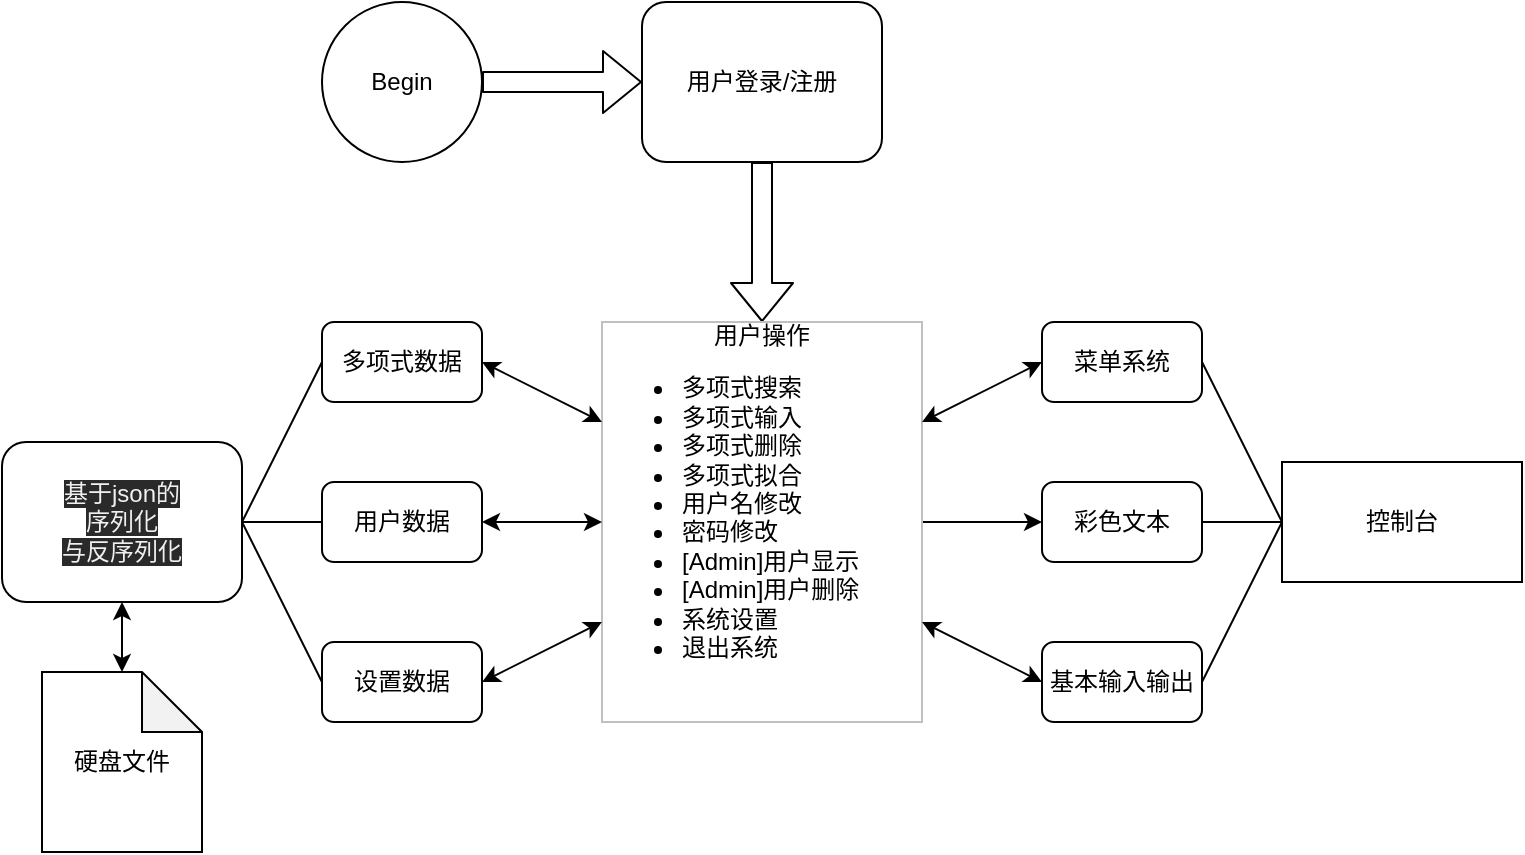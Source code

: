 <mxfile version="13.1.3" pages="5">
    <diagram id="6hGFLwfOUW9BJ-s0fimq" name="Page-1">
        <mxGraphModel dx="776" dy="577" grid="1" gridSize="10" guides="1" tooltips="1" connect="1" arrows="1" fold="1" page="1" pageScale="1" pageWidth="1169" pageHeight="827" math="0" shadow="0">
            <root>
                <mxCell id="0"/>
                <mxCell id="1" parent="0"/>
                <mxCell id="7" value="用户登录/注册" style="rounded=1;whiteSpace=wrap;html=1;" parent="1" vertex="1">
                    <mxGeometry x="520" y="160" width="120" height="80" as="geometry"/>
                </mxCell>
                <mxCell id="10" value="" style="shape=flexArrow;endArrow=classic;html=1;exitX=1;exitY=0.5;exitDx=0;exitDy=0;entryX=0;entryY=0.5;entryDx=0;entryDy=0;" parent="1" source="43" target="7" edge="1">
                    <mxGeometry width="50" height="50" relative="1" as="geometry">
                        <mxPoint x="440" y="200" as="sourcePoint"/>
                        <mxPoint x="510" y="190" as="targetPoint"/>
                    </mxGeometry>
                </mxCell>
                <mxCell id="12" value="" style="shape=flexArrow;endArrow=classic;html=1;exitX=0.5;exitY=1;exitDx=0;exitDy=0;entryX=0.5;entryY=0;entryDx=0;entryDy=0;" parent="1" source="7" target="19" edge="1">
                    <mxGeometry width="50" height="50" relative="1" as="geometry">
                        <mxPoint x="650" y="340" as="sourcePoint"/>
                        <mxPoint x="580" y="320" as="targetPoint"/>
                    </mxGeometry>
                </mxCell>
                <mxCell id="16" value="多项式数据" style="rounded=1;whiteSpace=wrap;html=1;" parent="1" vertex="1">
                    <mxGeometry x="360" y="320" width="80" height="40" as="geometry"/>
                </mxCell>
                <mxCell id="18" value="用户数据" style="rounded=1;whiteSpace=wrap;html=1;" parent="1" vertex="1">
                    <mxGeometry x="360" y="400" width="80" height="40" as="geometry"/>
                </mxCell>
                <mxCell id="50" value="" style="edgeStyle=orthogonalEdgeStyle;rounded=0;orthogonalLoop=1;jettySize=auto;html=1;" parent="1" source="19" target="33" edge="1">
                    <mxGeometry relative="1" as="geometry"/>
                </mxCell>
                <mxCell id="19" value="&lt;div&gt;用户操作&lt;/div&gt;&lt;ul&gt;&lt;li style=&quot;text-align: left&quot;&gt;多项式搜索&lt;/li&gt;&lt;li style=&quot;text-align: left&quot;&gt;多项式输入&lt;/li&gt;&lt;li style=&quot;text-align: left&quot;&gt;多项式删除&lt;/li&gt;&lt;li style=&quot;text-align: left&quot;&gt;多项式拟合&lt;/li&gt;&lt;li style=&quot;text-align: left&quot;&gt;用户名修改&lt;/li&gt;&lt;li style=&quot;text-align: left&quot;&gt;密码修改&lt;/li&gt;&lt;li style=&quot;text-align: left&quot;&gt;[Admin]用户显示&lt;/li&gt;&lt;li style=&quot;text-align: left&quot;&gt;[Admin]用户删除&lt;/li&gt;&lt;li style=&quot;text-align: left&quot;&gt;系统设置&lt;/li&gt;&lt;li style=&quot;text-align: left&quot;&gt;退出系统&lt;/li&gt;&lt;/ul&gt;" style="text;html=1;strokeColor=#c0c0c0;fillColor=none;overflow=fill;align=center;" parent="1" vertex="1">
                    <mxGeometry x="500" y="320" width="160" height="200" as="geometry"/>
                </mxCell>
                <mxCell id="21" value="设置数据" style="rounded=1;whiteSpace=wrap;html=1;" parent="1" vertex="1">
                    <mxGeometry x="360" y="480" width="80" height="40" as="geometry"/>
                </mxCell>
                <mxCell id="25" value="" style="endArrow=none;html=1;exitX=1;exitY=0.5;exitDx=0;exitDy=0;entryX=0;entryY=0.5;entryDx=0;entryDy=0;" parent="1" source="38" target="16" edge="1">
                    <mxGeometry width="50" height="50" relative="1" as="geometry">
                        <mxPoint x="320" y="420" as="sourcePoint"/>
                        <mxPoint x="480" y="380" as="targetPoint"/>
                    </mxGeometry>
                </mxCell>
                <mxCell id="26" value="" style="endArrow=none;html=1;entryX=0;entryY=0.5;entryDx=0;entryDy=0;" parent="1" target="18" edge="1">
                    <mxGeometry width="50" height="50" relative="1" as="geometry">
                        <mxPoint x="270" y="420" as="sourcePoint"/>
                        <mxPoint x="370" y="380" as="targetPoint"/>
                    </mxGeometry>
                </mxCell>
                <mxCell id="27" value="" style="endArrow=none;html=1;exitX=1;exitY=0.5;exitDx=0;exitDy=0;entryX=0;entryY=0.5;entryDx=0;entryDy=0;" parent="1" source="38" target="21" edge="1">
                    <mxGeometry width="50" height="50" relative="1" as="geometry">
                        <mxPoint x="320" y="420" as="sourcePoint"/>
                        <mxPoint x="370" y="430" as="targetPoint"/>
                    </mxGeometry>
                </mxCell>
                <mxCell id="28" value="" style="endArrow=classic;startArrow=classic;html=1;entryX=0;entryY=0.25;entryDx=0;entryDy=0;exitX=1;exitY=0.5;exitDx=0;exitDy=0;" parent="1" source="16" target="19" edge="1">
                    <mxGeometry width="50" height="50" relative="1" as="geometry">
                        <mxPoint x="450" y="400" as="sourcePoint"/>
                        <mxPoint x="500" y="350" as="targetPoint"/>
                    </mxGeometry>
                </mxCell>
                <mxCell id="29" value="" style="endArrow=classic;startArrow=classic;html=1;entryX=0;entryY=0.5;entryDx=0;entryDy=0;exitX=1;exitY=0.5;exitDx=0;exitDy=0;" parent="1" source="18" target="19" edge="1">
                    <mxGeometry width="50" height="50" relative="1" as="geometry">
                        <mxPoint x="450" y="380" as="sourcePoint"/>
                        <mxPoint x="510" y="392.5" as="targetPoint"/>
                    </mxGeometry>
                </mxCell>
                <mxCell id="30" value="" style="endArrow=classic;startArrow=classic;html=1;entryX=0;entryY=0.75;entryDx=0;entryDy=0;exitX=1;exitY=0.5;exitDx=0;exitDy=0;" parent="1" source="21" target="19" edge="1">
                    <mxGeometry width="50" height="50" relative="1" as="geometry">
                        <mxPoint x="450" y="430" as="sourcePoint"/>
                        <mxPoint x="510" y="430" as="targetPoint"/>
                    </mxGeometry>
                </mxCell>
                <mxCell id="32" value="菜单系统" style="rounded=1;whiteSpace=wrap;html=1;" parent="1" vertex="1">
                    <mxGeometry x="720" y="320" width="80" height="40" as="geometry"/>
                </mxCell>
                <mxCell id="33" value="彩色文本" style="rounded=1;whiteSpace=wrap;html=1;" parent="1" vertex="1">
                    <mxGeometry x="720" y="400" width="80" height="40" as="geometry"/>
                </mxCell>
                <mxCell id="34" value="基本输入输出" style="rounded=1;whiteSpace=wrap;html=1;" parent="1" vertex="1">
                    <mxGeometry x="720" y="480" width="80" height="40" as="geometry"/>
                </mxCell>
                <mxCell id="35" value="" style="endArrow=classic;startArrow=classic;html=1;entryX=0;entryY=0.5;entryDx=0;entryDy=0;exitX=1;exitY=0.25;exitDx=0;exitDy=0;" parent="1" source="19" target="32" edge="1">
                    <mxGeometry width="50" height="50" relative="1" as="geometry">
                        <mxPoint x="670" y="400" as="sourcePoint"/>
                        <mxPoint x="720" y="350" as="targetPoint"/>
                    </mxGeometry>
                </mxCell>
                <mxCell id="37" value="" style="endArrow=classic;startArrow=classic;html=1;exitX=0;exitY=0.5;exitDx=0;exitDy=0;entryX=1;entryY=0.75;entryDx=0;entryDy=0;" parent="1" source="34" target="19" edge="1">
                    <mxGeometry width="50" height="50" relative="1" as="geometry">
                        <mxPoint x="730" y="430" as="sourcePoint"/>
                        <mxPoint x="670" y="430" as="targetPoint"/>
                    </mxGeometry>
                </mxCell>
                <mxCell id="38" value="&#10;&#10;&lt;!--StartFragment--&gt;&lt;span style=&quot;color: rgb(240, 240, 240); font-family: Helvetica; font-size: 12px; font-style: normal; font-variant-ligatures: normal; font-variant-caps: normal; font-weight: 400; letter-spacing: normal; orphans: 2; text-align: center; text-indent: 0px; text-transform: none; widows: 2; word-spacing: 0px; -webkit-text-stroke-width: 0px; background-color: rgb(42, 42, 42); text-decoration-style: initial; text-decoration-color: initial; float: none; display: inline !important;&quot;&gt;基于json的&lt;/span&gt;&lt;br style=&quot;color: rgb(240, 240, 240); font-family: Helvetica; font-size: 12px; font-style: normal; font-variant-ligatures: normal; font-variant-caps: normal; font-weight: 400; letter-spacing: normal; orphans: 2; text-align: center; text-indent: 0px; text-transform: none; widows: 2; word-spacing: 0px; -webkit-text-stroke-width: 0px; background-color: rgb(42, 42, 42); text-decoration-style: initial; text-decoration-color: initial;&quot;&gt;&lt;span style=&quot;color: rgb(240, 240, 240); font-family: Helvetica; font-size: 12px; font-style: normal; font-variant-ligatures: normal; font-variant-caps: normal; font-weight: 400; letter-spacing: normal; orphans: 2; text-align: center; text-indent: 0px; text-transform: none; widows: 2; word-spacing: 0px; -webkit-text-stroke-width: 0px; background-color: rgb(42, 42, 42); text-decoration-style: initial; text-decoration-color: initial; float: none; display: inline !important;&quot;&gt;序列化&lt;/span&gt;&lt;br style=&quot;color: rgb(240, 240, 240); font-family: Helvetica; font-size: 12px; font-style: normal; font-variant-ligatures: normal; font-variant-caps: normal; font-weight: 400; letter-spacing: normal; orphans: 2; text-align: center; text-indent: 0px; text-transform: none; widows: 2; word-spacing: 0px; -webkit-text-stroke-width: 0px; background-color: rgb(42, 42, 42); text-decoration-style: initial; text-decoration-color: initial;&quot;&gt;&lt;span style=&quot;color: rgb(240, 240, 240); font-family: Helvetica; font-size: 12px; font-style: normal; font-variant-ligatures: normal; font-variant-caps: normal; font-weight: 400; letter-spacing: normal; orphans: 2; text-align: center; text-indent: 0px; text-transform: none; widows: 2; word-spacing: 0px; -webkit-text-stroke-width: 0px; background-color: rgb(42, 42, 42); text-decoration-style: initial; text-decoration-color: initial; float: none; display: inline !important;&quot;&gt;与反序列化&lt;/span&gt;&lt;!--EndFragment--&gt;&#10;&#10;" style="rounded=1;whiteSpace=wrap;html=1;" parent="1" vertex="1">
                    <mxGeometry x="200" y="380" width="120" height="80" as="geometry"/>
                </mxCell>
                <mxCell id="42" value="硬盘文件" style="shape=note;whiteSpace=wrap;html=1;backgroundOutline=1;darkOpacity=0.05;rounded=0;" parent="1" vertex="1">
                    <mxGeometry x="220" y="495" width="80" height="90" as="geometry"/>
                </mxCell>
                <mxCell id="43" value="Begin" style="ellipse;whiteSpace=wrap;html=1;aspect=fixed;rounded=0;" parent="1" vertex="1">
                    <mxGeometry x="360" y="160" width="80" height="80" as="geometry"/>
                </mxCell>
                <mxCell id="44" value="控制台" style="rounded=0;whiteSpace=wrap;html=1;" parent="1" vertex="1">
                    <mxGeometry x="840" y="390" width="120" height="60" as="geometry"/>
                </mxCell>
                <mxCell id="46" value="" style="endArrow=none;html=1;exitX=1;exitY=0.5;exitDx=0;exitDy=0;entryX=0;entryY=0.5;entryDx=0;entryDy=0;" parent="1" source="32" target="44" edge="1">
                    <mxGeometry width="50" height="50" relative="1" as="geometry">
                        <mxPoint x="330" y="430" as="sourcePoint"/>
                        <mxPoint x="370" y="350" as="targetPoint"/>
                    </mxGeometry>
                </mxCell>
                <mxCell id="47" value="" style="endArrow=none;html=1;exitX=1;exitY=0.5;exitDx=0;exitDy=0;entryX=0;entryY=0.5;entryDx=0;entryDy=0;" parent="1" source="33" target="44" edge="1">
                    <mxGeometry width="50" height="50" relative="1" as="geometry">
                        <mxPoint x="810" y="350" as="sourcePoint"/>
                        <mxPoint x="860" y="430" as="targetPoint"/>
                    </mxGeometry>
                </mxCell>
                <mxCell id="48" value="" style="endArrow=none;html=1;exitX=1;exitY=0.5;exitDx=0;exitDy=0;entryX=0;entryY=0.5;entryDx=0;entryDy=0;" parent="1" source="34" target="44" edge="1">
                    <mxGeometry width="50" height="50" relative="1" as="geometry">
                        <mxPoint x="810" y="430" as="sourcePoint"/>
                        <mxPoint x="860" y="430" as="targetPoint"/>
                    </mxGeometry>
                </mxCell>
                <mxCell id="49" value="" style="endArrow=classic;startArrow=classic;html=1;exitX=0.5;exitY=0;exitDx=0;exitDy=0;exitPerimeter=0;entryX=0.5;entryY=1;entryDx=0;entryDy=0;" parent="1" source="42" target="38" edge="1">
                    <mxGeometry width="50" height="50" relative="1" as="geometry">
                        <mxPoint x="530" y="380" as="sourcePoint"/>
                        <mxPoint x="580" y="330" as="targetPoint"/>
                    </mxGeometry>
                </mxCell>
            </root>
        </mxGraphModel>
    </diagram>
    <diagram id="_RYLhoigLmOmmOnQpkIO" name="PolyFuncData">
        <mxGraphModel dx="913" dy="679" grid="1" gridSize="10" guides="1" tooltips="1" connect="1" arrows="1" fold="1" page="1" pageScale="1" pageWidth="1169" pageHeight="827" math="0" shadow="0">
            <root>
                <mxCell id="Q6xdTAdLHlF9rNOT4slC-0"/>
                <mxCell id="Q6xdTAdLHlF9rNOT4slC-1" parent="Q6xdTAdLHlF9rNOT4slC-0"/>
                <mxCell id="Q6xdTAdLHlF9rNOT4slC-2" value="输入数据" style="rounded=1;whiteSpace=wrap;html=1;" vertex="1" parent="Q6xdTAdLHlF9rNOT4slC-1">
                    <mxGeometry x="160" y="240" width="120" height="40" as="geometry"/>
                </mxCell>
                <mxCell id="Q6xdTAdLHlF9rNOT4slC-17" value="" style="edgeStyle=orthogonalEdgeStyle;rounded=0;orthogonalLoop=1;jettySize=auto;html=1;" edge="1" parent="Q6xdTAdLHlF9rNOT4slC-1" source="Q6xdTAdLHlF9rNOT4slC-3" target="Q6xdTAdLHlF9rNOT4slC-16">
                    <mxGeometry relative="1" as="geometry"/>
                </mxCell>
                <mxCell id="Q6xdTAdLHlF9rNOT4slC-3" value="编辑数据" style="rounded=1;whiteSpace=wrap;html=1;" vertex="1" parent="Q6xdTAdLHlF9rNOT4slC-1">
                    <mxGeometry x="160" y="360" width="120" height="40" as="geometry"/>
                </mxCell>
                <mxCell id="Q6xdTAdLHlF9rNOT4slC-18" value="" style="edgeStyle=orthogonalEdgeStyle;rounded=0;orthogonalLoop=1;jettySize=auto;html=1;" edge="1" parent="Q6xdTAdLHlF9rNOT4slC-1" source="Q6xdTAdLHlF9rNOT4slC-16" target="Q6xdTAdLHlF9rNOT4slC-9">
                    <mxGeometry relative="1" as="geometry"/>
                </mxCell>
                <mxCell id="Q6xdTAdLHlF9rNOT4slC-16" value="打印现有数据" style="rounded=1;whiteSpace=wrap;html=1;" vertex="1" parent="Q6xdTAdLHlF9rNOT4slC-1">
                    <mxGeometry x="320" y="360" width="120" height="40" as="geometry"/>
                </mxCell>
                <mxCell id="Q6xdTAdLHlF9rNOT4slC-22" value="" style="edgeStyle=orthogonalEdgeStyle;rounded=0;orthogonalLoop=1;jettySize=auto;html=1;" edge="1" parent="Q6xdTAdLHlF9rNOT4slC-1" source="Q6xdTAdLHlF9rNOT4slC-9" target="Q6xdTAdLHlF9rNOT4slC-21">
                    <mxGeometry relative="1" as="geometry"/>
                </mxCell>
                <mxCell id="Q6xdTAdLHlF9rNOT4slC-9" value="确定数据编号" style="rounded=1;whiteSpace=wrap;html=1;" vertex="1" parent="Q6xdTAdLHlF9rNOT4slC-1">
                    <mxGeometry x="480" y="360" width="120" height="40" as="geometry"/>
                </mxCell>
                <mxCell id="Q6xdTAdLHlF9rNOT4slC-24" value="" style="edgeStyle=orthogonalEdgeStyle;rounded=0;orthogonalLoop=1;jettySize=auto;html=1;" edge="1" parent="Q6xdTAdLHlF9rNOT4slC-1" source="Q6xdTAdLHlF9rNOT4slC-21" target="Q6xdTAdLHlF9rNOT4slC-23">
                    <mxGeometry relative="1" as="geometry"/>
                </mxCell>
                <mxCell id="Q6xdTAdLHlF9rNOT4slC-21" value="重新输入一条数据" style="rounded=1;whiteSpace=wrap;html=1;" vertex="1" parent="Q6xdTAdLHlF9rNOT4slC-1">
                    <mxGeometry x="640" y="360" width="120" height="40" as="geometry"/>
                </mxCell>
                <mxCell id="Q6xdTAdLHlF9rNOT4slC-23" value="确认是否保存并输出" style="rounded=1;whiteSpace=wrap;html=1;" vertex="1" parent="Q6xdTAdLHlF9rNOT4slC-1">
                    <mxGeometry x="800" y="360" width="120" height="40" as="geometry"/>
                </mxCell>
                <mxCell id="Q6xdTAdLHlF9rNOT4slC-15" value="" style="edgeStyle=orthogonalEdgeStyle;rounded=0;orthogonalLoop=1;jettySize=auto;html=1;" edge="1" parent="Q6xdTAdLHlF9rNOT4slC-1" source="Q6xdTAdLHlF9rNOT4slC-5" target="Q6xdTAdLHlF9rNOT4slC-14">
                    <mxGeometry relative="1" as="geometry"/>
                </mxCell>
                <mxCell id="Q6xdTAdLHlF9rNOT4slC-5" value="生成样本数据" style="rounded=1;whiteSpace=wrap;html=1;" vertex="1" parent="Q6xdTAdLHlF9rNOT4slC-1">
                    <mxGeometry x="160" y="480" width="120" height="40" as="geometry"/>
                </mxCell>
                <mxCell id="Q6xdTAdLHlF9rNOT4slC-20" value="" style="edgeStyle=orthogonalEdgeStyle;rounded=0;orthogonalLoop=1;jettySize=auto;html=1;" edge="1" parent="Q6xdTAdLHlF9rNOT4slC-1" source="Q6xdTAdLHlF9rNOT4slC-14" target="Q6xdTAdLHlF9rNOT4slC-19">
                    <mxGeometry relative="1" as="geometry"/>
                </mxCell>
                <mxCell id="Q6xdTAdLHlF9rNOT4slC-14" value="根据系数获得准确值" style="rounded=1;whiteSpace=wrap;html=1;" vertex="1" parent="Q6xdTAdLHlF9rNOT4slC-1">
                    <mxGeometry x="320" y="480" width="120" height="40" as="geometry"/>
                </mxCell>
                <mxCell id="Q6xdTAdLHlF9rNOT4slC-26" value="" style="edgeStyle=orthogonalEdgeStyle;rounded=0;orthogonalLoop=1;jettySize=auto;html=1;" edge="1" parent="Q6xdTAdLHlF9rNOT4slC-1" source="Q6xdTAdLHlF9rNOT4slC-19" target="Q6xdTAdLHlF9rNOT4slC-25">
                    <mxGeometry relative="1" as="geometry"/>
                </mxCell>
                <mxCell id="Q6xdTAdLHlF9rNOT4slC-19" value="叠加随机值" style="rounded=1;whiteSpace=wrap;html=1;" vertex="1" parent="Q6xdTAdLHlF9rNOT4slC-1">
                    <mxGeometry x="480" y="480" width="120" height="40" as="geometry"/>
                </mxCell>
                <mxCell id="Q6xdTAdLHlF9rNOT4slC-25" value="打印全部样本数据" style="rounded=1;whiteSpace=wrap;html=1;" vertex="1" parent="Q6xdTAdLHlF9rNOT4slC-1">
                    <mxGeometry x="640" y="480" width="120" height="40" as="geometry"/>
                </mxCell>
                <mxCell id="Q6xdTAdLHlF9rNOT4slC-28" value="" style="edgeStyle=orthogonalEdgeStyle;rounded=0;orthogonalLoop=1;jettySize=auto;html=1;" edge="1" parent="Q6xdTAdLHlF9rNOT4slC-1" source="Q6xdTAdLHlF9rNOT4slC-7" target="Q6xdTAdLHlF9rNOT4slC-27">
                    <mxGeometry relative="1" as="geometry"/>
                </mxCell>
                <mxCell id="Q6xdTAdLHlF9rNOT4slC-7" value="拟合多项式参数" style="rounded=1;whiteSpace=wrap;html=1;" vertex="1" parent="Q6xdTAdLHlF9rNOT4slC-1">
                    <mxGeometry x="160" y="600" width="120" height="40" as="geometry"/>
                </mxCell>
                <mxCell id="Q6xdTAdLHlF9rNOT4slC-30" value="" style="edgeStyle=orthogonalEdgeStyle;rounded=0;orthogonalLoop=1;jettySize=auto;html=1;" edge="1" parent="Q6xdTAdLHlF9rNOT4slC-1" source="Q6xdTAdLHlF9rNOT4slC-27" target="Q6xdTAdLHlF9rNOT4slC-29">
                    <mxGeometry relative="1" as="geometry"/>
                </mxCell>
                <mxCell id="Q6xdTAdLHlF9rNOT4slC-27" value="根据样本数据拟合" style="rounded=1;whiteSpace=wrap;html=1;" vertex="1" parent="Q6xdTAdLHlF9rNOT4slC-1">
                    <mxGeometry x="320" y="600" width="120" height="40" as="geometry"/>
                </mxCell>
                <mxCell id="Q6xdTAdLHlF9rNOT4slC-29" value="打印系数与均方差" style="rounded=1;whiteSpace=wrap;html=1;" vertex="1" parent="Q6xdTAdLHlF9rNOT4slC-1">
                    <mxGeometry x="480" y="600" width="120" height="40" as="geometry"/>
                </mxCell>
                <mxCell id="Q6xdTAdLHlF9rNOT4slC-37" value="&lt;b&gt;&lt;font style=&quot;font-size: 22px&quot;&gt;主菜单&lt;/font&gt;&lt;/b&gt;" style="shape=ext;double=1;rounded=0;whiteSpace=wrap;html=1;" vertex="1" parent="Q6xdTAdLHlF9rNOT4slC-1">
                    <mxGeometry x="160" y="120" width="760" height="80" as="geometry"/>
                </mxCell>
                <mxCell id="Q6xdTAdLHlF9rNOT4slC-39" value="" style="edgeStyle=elbowEdgeStyle;elbow=horizontal;endArrow=classic;html=1;exitX=0;exitY=0.5;exitDx=0;exitDy=0;entryX=0;entryY=0.5;entryDx=0;entryDy=0;" edge="1" parent="Q6xdTAdLHlF9rNOT4slC-1" source="Q6xdTAdLHlF9rNOT4slC-37" target="Q6xdTAdLHlF9rNOT4slC-2">
                    <mxGeometry width="50" height="50" relative="1" as="geometry">
                        <mxPoint x="120" y="230" as="sourcePoint"/>
                        <mxPoint x="110" y="260" as="targetPoint"/>
                        <Array as="points">
                            <mxPoint x="120" y="220"/>
                        </Array>
                    </mxGeometry>
                </mxCell>
                <mxCell id="Q6xdTAdLHlF9rNOT4slC-41" value="" style="edgeStyle=elbowEdgeStyle;elbow=horizontal;endArrow=classic;html=1;entryX=0;entryY=0.5;entryDx=0;entryDy=0;" edge="1" parent="Q6xdTAdLHlF9rNOT4slC-1" target="Q6xdTAdLHlF9rNOT4slC-3">
                    <mxGeometry width="50" height="50" relative="1" as="geometry">
                        <mxPoint x="160" y="160" as="sourcePoint"/>
                        <mxPoint x="170" y="270" as="targetPoint"/>
                        <Array as="points">
                            <mxPoint x="120" y="280"/>
                        </Array>
                    </mxGeometry>
                </mxCell>
                <mxCell id="Q6xdTAdLHlF9rNOT4slC-42" value="" style="edgeStyle=elbowEdgeStyle;elbow=horizontal;endArrow=classic;html=1;entryX=0;entryY=0.5;entryDx=0;entryDy=0;" edge="1" parent="Q6xdTAdLHlF9rNOT4slC-1" target="Q6xdTAdLHlF9rNOT4slC-5">
                    <mxGeometry width="50" height="50" relative="1" as="geometry">
                        <mxPoint x="160" y="160" as="sourcePoint"/>
                        <mxPoint x="170" y="390" as="targetPoint"/>
                        <Array as="points">
                            <mxPoint x="120" y="330"/>
                        </Array>
                    </mxGeometry>
                </mxCell>
                <mxCell id="Q6xdTAdLHlF9rNOT4slC-43" value="" style="edgeStyle=elbowEdgeStyle;elbow=horizontal;endArrow=classic;html=1;entryX=0;entryY=0.5;entryDx=0;entryDy=0;" edge="1" parent="Q6xdTAdLHlF9rNOT4slC-1" target="Q6xdTAdLHlF9rNOT4slC-7">
                    <mxGeometry width="50" height="50" relative="1" as="geometry">
                        <mxPoint x="160" y="160" as="sourcePoint"/>
                        <mxPoint x="170" y="510" as="targetPoint"/>
                        <Array as="points">
                            <mxPoint x="120" y="400"/>
                        </Array>
                    </mxGeometry>
                </mxCell>
                <mxCell id="Q6xdTAdLHlF9rNOT4slC-44" value="" style="edgeStyle=elbowEdgeStyle;elbow=horizontal;endArrow=classic;html=1;exitX=1;exitY=0.5;exitDx=0;exitDy=0;entryX=1;entryY=0.5;entryDx=0;entryDy=0;" edge="1" parent="Q6xdTAdLHlF9rNOT4slC-1" source="Q6xdTAdLHlF9rNOT4slC-2" target="Q6xdTAdLHlF9rNOT4slC-37">
                    <mxGeometry width="50" height="50" relative="1" as="geometry">
                        <mxPoint x="170" y="170" as="sourcePoint"/>
                        <mxPoint x="170" y="270" as="targetPoint"/>
                        <Array as="points">
                            <mxPoint x="960" y="210"/>
                            <mxPoint x="540" y="270"/>
                        </Array>
                    </mxGeometry>
                </mxCell>
                <mxCell id="Q6xdTAdLHlF9rNOT4slC-45" value="" style="edgeStyle=elbowEdgeStyle;elbow=horizontal;endArrow=classic;html=1;exitX=1;exitY=0.5;exitDx=0;exitDy=0;entryX=1;entryY=0.5;entryDx=0;entryDy=0;" edge="1" parent="Q6xdTAdLHlF9rNOT4slC-1" source="Q6xdTAdLHlF9rNOT4slC-23" target="Q6xdTAdLHlF9rNOT4slC-37">
                    <mxGeometry width="50" height="50" relative="1" as="geometry">
                        <mxPoint x="290" y="270" as="sourcePoint"/>
                        <mxPoint x="930" y="170" as="targetPoint"/>
                        <Array as="points">
                            <mxPoint x="960" y="270"/>
                            <mxPoint x="550" y="280"/>
                        </Array>
                    </mxGeometry>
                </mxCell>
                <mxCell id="Q6xdTAdLHlF9rNOT4slC-46" value="" style="edgeStyle=elbowEdgeStyle;elbow=horizontal;endArrow=classic;html=1;exitX=1;exitY=0.5;exitDx=0;exitDy=0;entryX=1;entryY=0.5;entryDx=0;entryDy=0;" edge="1" parent="Q6xdTAdLHlF9rNOT4slC-1" source="Q6xdTAdLHlF9rNOT4slC-25" target="Q6xdTAdLHlF9rNOT4slC-37">
                    <mxGeometry width="50" height="50" relative="1" as="geometry">
                        <mxPoint x="930" y="390" as="sourcePoint"/>
                        <mxPoint x="930" y="170" as="targetPoint"/>
                        <Array as="points">
                            <mxPoint x="960" y="280"/>
                            <mxPoint x="560" y="290"/>
                        </Array>
                    </mxGeometry>
                </mxCell>
                <mxCell id="Q6xdTAdLHlF9rNOT4slC-47" value="" style="edgeStyle=elbowEdgeStyle;elbow=horizontal;endArrow=classic;html=1;exitX=1;exitY=0.5;exitDx=0;exitDy=0;" edge="1" parent="Q6xdTAdLHlF9rNOT4slC-1" source="Q6xdTAdLHlF9rNOT4slC-29" target="Q6xdTAdLHlF9rNOT4slC-37">
                    <mxGeometry width="50" height="50" relative="1" as="geometry">
                        <mxPoint x="770" y="510" as="sourcePoint"/>
                        <mxPoint x="920" y="160" as="targetPoint"/>
                        <Array as="points">
                            <mxPoint x="960" y="390"/>
                            <mxPoint x="570" y="300"/>
                        </Array>
                    </mxGeometry>
                </mxCell>
            </root>
        </mxGraphModel>
    </diagram>
    <diagram id="bwgjsJYnkE392nZCco-V" name="User">
        <mxGraphModel dx="1445" dy="679" grid="1" gridSize="10" guides="1" tooltips="1" connect="1" arrows="1" fold="1" page="1" pageScale="1" pageWidth="1169" pageHeight="827" math="0" shadow="0">
            <root>
                <mxCell id="o8g49vsjxRTBUCCkF-On-0"/>
                <mxCell id="o8g49vsjxRTBUCCkF-On-1" parent="o8g49vsjxRTBUCCkF-On-0"/>
                <mxCell id="o8g49vsjxRTBUCCkF-On-15" value="" style="edgeStyle=orthogonalEdgeStyle;rounded=0;orthogonalLoop=1;jettySize=auto;html=1;" edge="1" parent="o8g49vsjxRTBUCCkF-On-1" source="o8g49vsjxRTBUCCkF-On-2" target="o8g49vsjxRTBUCCkF-On-5">
                    <mxGeometry relative="1" as="geometry"/>
                </mxCell>
                <mxCell id="o8g49vsjxRTBUCCkF-On-2" value="启动程序" style="ellipse;whiteSpace=wrap;html=1;" vertex="1" parent="o8g49vsjxRTBUCCkF-On-1">
                    <mxGeometry x="320" y="160" width="120" height="80" as="geometry"/>
                </mxCell>
                <mxCell id="o8g49vsjxRTBUCCkF-On-14" value="" style="edgeStyle=orthogonalEdgeStyle;rounded=0;orthogonalLoop=1;jettySize=auto;html=1;" edge="1" parent="o8g49vsjxRTBUCCkF-On-1" source="o8g49vsjxRTBUCCkF-On-5" target="o8g49vsjxRTBUCCkF-On-8">
                    <mxGeometry relative="1" as="geometry"/>
                </mxCell>
                <mxCell id="o8g49vsjxRTBUCCkF-On-23" value="登录" style="edgeStyle=orthogonalEdgeStyle;rounded=0;orthogonalLoop=1;jettySize=auto;html=1;" edge="1" parent="o8g49vsjxRTBUCCkF-On-1" source="o8g49vsjxRTBUCCkF-On-5" target="o8g49vsjxRTBUCCkF-On-8">
                    <mxGeometry relative="1" as="geometry"/>
                </mxCell>
                <mxCell id="o8g49vsjxRTBUCCkF-On-33" value="注册" style="edgeStyle=orthogonalEdgeStyle;rounded=0;orthogonalLoop=1;jettySize=auto;html=1;" edge="1" parent="o8g49vsjxRTBUCCkF-On-1" source="o8g49vsjxRTBUCCkF-On-5" target="o8g49vsjxRTBUCCkF-On-24">
                    <mxGeometry relative="1" as="geometry"/>
                </mxCell>
                <mxCell id="o8g49vsjxRTBUCCkF-On-5" value="登录/注册?" style="rhombus;whiteSpace=wrap;html=1;" vertex="1" parent="o8g49vsjxRTBUCCkF-On-1">
                    <mxGeometry x="320" y="260" width="120" height="80" as="geometry"/>
                </mxCell>
                <mxCell id="o8g49vsjxRTBUCCkF-On-17" value="" style="edgeStyle=orthogonalEdgeStyle;rounded=0;orthogonalLoop=1;jettySize=auto;html=1;entryX=0.5;entryY=0;entryDx=0;entryDy=0;" edge="1" parent="o8g49vsjxRTBUCCkF-On-1" source="o8g49vsjxRTBUCCkF-On-8" target="o8g49vsjxRTBUCCkF-On-18">
                    <mxGeometry relative="1" as="geometry">
                        <mxPoint x="240" y="400" as="targetPoint"/>
                    </mxGeometry>
                </mxCell>
                <mxCell id="o8g49vsjxRTBUCCkF-On-8" value="输入用户名与密码" style="rounded=0;whiteSpace=wrap;html=1;" vertex="1" parent="o8g49vsjxRTBUCCkF-On-1">
                    <mxGeometry x="200" y="280" width="80" height="40" as="geometry"/>
                </mxCell>
                <mxCell id="o8g49vsjxRTBUCCkF-On-22" value="Yes" style="edgeStyle=orthogonalEdgeStyle;rounded=0;orthogonalLoop=1;jettySize=auto;html=1;" edge="1" parent="o8g49vsjxRTBUCCkF-On-1" source="o8g49vsjxRTBUCCkF-On-18" target="o8g49vsjxRTBUCCkF-On-21">
                    <mxGeometry relative="1" as="geometry"/>
                </mxCell>
                <mxCell id="o8g49vsjxRTBUCCkF-On-34" style="edgeStyle=orthogonalEdgeStyle;rounded=0;orthogonalLoop=1;jettySize=auto;html=1;exitX=0;exitY=0.5;exitDx=0;exitDy=0;entryX=0;entryY=0.5;entryDx=0;entryDy=0;" edge="1" parent="o8g49vsjxRTBUCCkF-On-1" source="o8g49vsjxRTBUCCkF-On-18" target="o8g49vsjxRTBUCCkF-On-8">
                    <mxGeometry relative="1" as="geometry"/>
                </mxCell>
                <mxCell id="o8g49vsjxRTBUCCkF-On-35" value="No" style="edgeLabel;html=1;align=center;verticalAlign=middle;resizable=0;points=[];" vertex="1" connectable="0" parent="o8g49vsjxRTBUCCkF-On-34">
                    <mxGeometry x="-0.067" y="2" relative="1" as="geometry">
                        <mxPoint y="23" as="offset"/>
                    </mxGeometry>
                </mxCell>
                <mxCell id="o8g49vsjxRTBUCCkF-On-18" value="&lt;span&gt;用户存在&lt;br&gt;且密码通过验证&lt;/span&gt;" style="rhombus;whiteSpace=wrap;html=1;" vertex="1" parent="o8g49vsjxRTBUCCkF-On-1">
                    <mxGeometry x="140" y="380" width="120" height="80" as="geometry"/>
                </mxCell>
                <mxCell id="o8g49vsjxRTBUCCkF-On-39" value="进入用户中心" style="edgeStyle=orthogonalEdgeStyle;rounded=0;orthogonalLoop=1;jettySize=auto;html=1;" edge="1" parent="o8g49vsjxRTBUCCkF-On-1" source="o8g49vsjxRTBUCCkF-On-21" target="o8g49vsjxRTBUCCkF-On-38">
                    <mxGeometry relative="1" as="geometry"/>
                </mxCell>
                <mxCell id="o8g49vsjxRTBUCCkF-On-21" value="读取用户数据&lt;br&gt;显示主菜单" style="rounded=0;whiteSpace=wrap;html=1;" vertex="1" parent="o8g49vsjxRTBUCCkF-On-1">
                    <mxGeometry x="320" y="400" width="120" height="40" as="geometry"/>
                </mxCell>
                <mxCell id="o8g49vsjxRTBUCCkF-On-29" value="" style="edgeStyle=orthogonalEdgeStyle;rounded=0;orthogonalLoop=1;jettySize=auto;html=1;" edge="1" parent="o8g49vsjxRTBUCCkF-On-1" source="o8g49vsjxRTBUCCkF-On-24" target="o8g49vsjxRTBUCCkF-On-27">
                    <mxGeometry relative="1" as="geometry"/>
                </mxCell>
                <mxCell id="o8g49vsjxRTBUCCkF-On-24" value="输入用户名与密码" style="rounded=0;whiteSpace=wrap;html=1;" vertex="1" parent="o8g49vsjxRTBUCCkF-On-1">
                    <mxGeometry x="480" y="280" width="80" height="40" as="geometry"/>
                </mxCell>
                <mxCell id="o8g49vsjxRTBUCCkF-On-30" value="Yes" style="edgeStyle=orthogonalEdgeStyle;rounded=0;orthogonalLoop=1;jettySize=auto;html=1;" edge="1" parent="o8g49vsjxRTBUCCkF-On-1" source="o8g49vsjxRTBUCCkF-On-27" target="o8g49vsjxRTBUCCkF-On-21">
                    <mxGeometry relative="1" as="geometry"/>
                </mxCell>
                <mxCell id="o8g49vsjxRTBUCCkF-On-31" style="edgeStyle=orthogonalEdgeStyle;rounded=0;orthogonalLoop=1;jettySize=auto;html=1;exitX=1;exitY=0.5;exitDx=0;exitDy=0;entryX=1;entryY=0.5;entryDx=0;entryDy=0;" edge="1" parent="o8g49vsjxRTBUCCkF-On-1" source="o8g49vsjxRTBUCCkF-On-27" target="o8g49vsjxRTBUCCkF-On-24">
                    <mxGeometry relative="1" as="geometry"/>
                </mxCell>
                <mxCell id="o8g49vsjxRTBUCCkF-On-32" value="No" style="edgeLabel;html=1;align=center;verticalAlign=middle;resizable=0;points=[];rotation=0;" vertex="1" connectable="0" parent="o8g49vsjxRTBUCCkF-On-31">
                    <mxGeometry x="0.349" relative="1" as="geometry">
                        <mxPoint x="8" y="60" as="offset"/>
                    </mxGeometry>
                </mxCell>
                <mxCell id="o8g49vsjxRTBUCCkF-On-27" value="&lt;span&gt;用户名未重复&lt;/span&gt;" style="rhombus;whiteSpace=wrap;html=1;" vertex="1" parent="o8g49vsjxRTBUCCkF-On-1">
                    <mxGeometry x="500" y="380" width="120" height="80" as="geometry"/>
                </mxCell>
                <mxCell id="o8g49vsjxRTBUCCkF-On-44" value="Yes" style="edgeStyle=orthogonalEdgeStyle;rounded=0;orthogonalLoop=1;jettySize=auto;html=1;entryX=0.5;entryY=0;entryDx=0;entryDy=0;" edge="1" parent="o8g49vsjxRTBUCCkF-On-1" source="o8g49vsjxRTBUCCkF-On-38" target="o8g49vsjxRTBUCCkF-On-40">
                    <mxGeometry x="-0.333" relative="1" as="geometry">
                        <mxPoint x="380" y="660" as="targetPoint"/>
                        <mxPoint as="offset"/>
                    </mxGeometry>
                </mxCell>
                <mxCell id="o8g49vsjxRTBUCCkF-On-46" style="edgeStyle=orthogonalEdgeStyle;rounded=0;orthogonalLoop=1;jettySize=auto;html=1;exitX=0;exitY=0.5;exitDx=0;exitDy=0;entryX=0.5;entryY=0;entryDx=0;entryDy=0;" edge="1" parent="o8g49vsjxRTBUCCkF-On-1" source="o8g49vsjxRTBUCCkF-On-38" target="o8g49vsjxRTBUCCkF-On-45">
                    <mxGeometry relative="1" as="geometry"/>
                </mxCell>
                <mxCell id="o8g49vsjxRTBUCCkF-On-47" value="No" style="edgeLabel;html=1;align=center;verticalAlign=middle;resizable=0;points=[];" vertex="1" connectable="0" parent="o8g49vsjxRTBUCCkF-On-46">
                    <mxGeometry x="-0.046" y="37" relative="1" as="geometry">
                        <mxPoint x="-5" y="23" as="offset"/>
                    </mxGeometry>
                </mxCell>
                <mxCell id="o8g49vsjxRTBUCCkF-On-38" value="权限是管理员" style="rhombus;whiteSpace=wrap;html=1;" vertex="1" parent="o8g49vsjxRTBUCCkF-On-1">
                    <mxGeometry x="320" y="500" width="120" height="80" as="geometry"/>
                </mxCell>
                <mxCell id="o8g49vsjxRTBUCCkF-On-50" style="edgeStyle=orthogonalEdgeStyle;rounded=0;orthogonalLoop=1;jettySize=auto;html=1;exitX=0.25;exitY=1;exitDx=0;exitDy=0;entryX=0.75;entryY=0;entryDx=0;entryDy=0;" edge="1" parent="o8g49vsjxRTBUCCkF-On-1" source="o8g49vsjxRTBUCCkF-On-40" target="o8g49vsjxRTBUCCkF-On-48">
                    <mxGeometry relative="1" as="geometry"/>
                </mxCell>
                <mxCell id="o8g49vsjxRTBUCCkF-On-52" value="" style="edgeStyle=orthogonalEdgeStyle;rounded=0;orthogonalLoop=1;jettySize=auto;html=1;" edge="1" parent="o8g49vsjxRTBUCCkF-On-1" source="o8g49vsjxRTBUCCkF-On-40" target="o8g49vsjxRTBUCCkF-On-51">
                    <mxGeometry relative="1" as="geometry"/>
                </mxCell>
                <mxCell id="o8g49vsjxRTBUCCkF-On-40" value="显示完整用户操作" style="rounded=0;whiteSpace=wrap;html=1;" vertex="1" parent="o8g49vsjxRTBUCCkF-On-1">
                    <mxGeometry x="320" y="640" width="120" height="40" as="geometry"/>
                </mxCell>
                <mxCell id="o8g49vsjxRTBUCCkF-On-49" style="edgeStyle=orthogonalEdgeStyle;rounded=0;orthogonalLoop=1;jettySize=auto;html=1;exitX=0.5;exitY=1;exitDx=0;exitDy=0;entryX=0.5;entryY=0;entryDx=0;entryDy=0;" edge="1" parent="o8g49vsjxRTBUCCkF-On-1" source="o8g49vsjxRTBUCCkF-On-45" target="o8g49vsjxRTBUCCkF-On-48">
                    <mxGeometry relative="1" as="geometry"/>
                </mxCell>
                <mxCell id="o8g49vsjxRTBUCCkF-On-45" value="显示普通用户操作" style="rounded=0;whiteSpace=wrap;html=1;" vertex="1" parent="o8g49vsjxRTBUCCkF-On-1">
                    <mxGeometry x="160" y="640" width="120" height="40" as="geometry"/>
                </mxCell>
                <mxCell id="o8g49vsjxRTBUCCkF-On-59" style="edgeStyle=orthogonalEdgeStyle;rounded=0;orthogonalLoop=1;jettySize=auto;html=1;exitX=0.5;exitY=1;exitDx=0;exitDy=0;entryX=0;entryY=1;entryDx=0;entryDy=0;" edge="1" parent="o8g49vsjxRTBUCCkF-On-1" source="o8g49vsjxRTBUCCkF-On-48" target="o8g49vsjxRTBUCCkF-On-55">
                    <mxGeometry relative="1" as="geometry"/>
                </mxCell>
                <mxCell id="o8g49vsjxRTBUCCkF-On-48" value="修改用户名&lt;br&gt;修改密码&lt;br&gt;登出" style="rounded=0;whiteSpace=wrap;html=1;" vertex="1" parent="o8g49vsjxRTBUCCkF-On-1">
                    <mxGeometry x="180" y="720" width="80" height="40" as="geometry"/>
                </mxCell>
                <mxCell id="o8g49vsjxRTBUCCkF-On-58" style="edgeStyle=orthogonalEdgeStyle;rounded=0;orthogonalLoop=1;jettySize=auto;html=1;exitX=1;exitY=0.5;exitDx=0;exitDy=0;entryX=0;entryY=0;entryDx=0;entryDy=0;" edge="1" parent="o8g49vsjxRTBUCCkF-On-1" source="o8g49vsjxRTBUCCkF-On-51" target="o8g49vsjxRTBUCCkF-On-55">
                    <mxGeometry relative="1" as="geometry"/>
                </mxCell>
                <mxCell id="o8g49vsjxRTBUCCkF-On-51" value="查看用户基本信息&lt;br&gt;删除指定用户" style="rounded=0;whiteSpace=wrap;html=1;" vertex="1" parent="o8g49vsjxRTBUCCkF-On-1">
                    <mxGeometry x="320" y="720" width="120" height="40" as="geometry"/>
                </mxCell>
                <mxCell id="o8g49vsjxRTBUCCkF-On-60" value="No" style="edgeStyle=orthogonalEdgeStyle;rounded=0;orthogonalLoop=1;jettySize=auto;html=1;exitX=0.5;exitY=0;exitDx=0;exitDy=0;entryX=0.75;entryY=1;entryDx=0;entryDy=0;" edge="1" parent="o8g49vsjxRTBUCCkF-On-1" source="o8g49vsjxRTBUCCkF-On-55" target="o8g49vsjxRTBUCCkF-On-21">
                    <mxGeometry x="-0.83" relative="1" as="geometry">
                        <Array as="points">
                            <mxPoint x="600" y="480"/>
                            <mxPoint x="410" y="480"/>
                        </Array>
                        <mxPoint as="offset"/>
                    </mxGeometry>
                </mxCell>
                <mxCell id="o8g49vsjxRTBUCCkF-On-61" style="edgeStyle=orthogonalEdgeStyle;rounded=0;orthogonalLoop=1;jettySize=auto;html=1;exitX=1;exitY=0.5;exitDx=0;exitDy=0;entryX=1;entryY=0;entryDx=0;entryDy=0;" edge="1" parent="o8g49vsjxRTBUCCkF-On-1" source="o8g49vsjxRTBUCCkF-On-55" target="o8g49vsjxRTBUCCkF-On-5">
                    <mxGeometry relative="1" as="geometry">
                        <Array as="points">
                            <mxPoint x="720" y="760"/>
                            <mxPoint x="720" y="280"/>
                        </Array>
                    </mxGeometry>
                </mxCell>
                <mxCell id="o8g49vsjxRTBUCCkF-On-62" value="Yes" style="edgeLabel;html=1;align=center;verticalAlign=middle;resizable=0;points=[];" vertex="1" connectable="0" parent="o8g49vsjxRTBUCCkF-On-61">
                    <mxGeometry x="-0.628" y="1" relative="1" as="geometry">
                        <mxPoint as="offset"/>
                    </mxGeometry>
                </mxCell>
                <mxCell id="o8g49vsjxRTBUCCkF-On-55" value="登出?" style="rhombus;whiteSpace=wrap;html=1;" vertex="1" parent="o8g49vsjxRTBUCCkF-On-1">
                    <mxGeometry x="560" y="720" width="80" height="80" as="geometry"/>
                </mxCell>
            </root>
        </mxGraphModel>
    </diagram>
    <diagram id="lumr40xSF-GiCq8namF-" name="CES">
        <mxGraphModel dx="826" dy="577" grid="1" gridSize="10" guides="1" tooltips="1" connect="1" arrows="1" fold="1" page="1" pageScale="1" pageWidth="1169" pageHeight="827" math="0" shadow="0">
            <root>
                <mxCell id="xquub-_1sgEgu7TCws5D-0"/>
                <mxCell id="xquub-_1sgEgu7TCws5D-1" parent="xquub-_1sgEgu7TCws5D-0"/>
                <mxCell id="xquub-_1sgEgu7TCws5D-5" value="" style="edgeStyle=orthogonalEdgeStyle;rounded=0;orthogonalLoop=1;jettySize=auto;html=1;" edge="1" parent="xquub-_1sgEgu7TCws5D-1" source="xquub-_1sgEgu7TCws5D-2" target="xquub-_1sgEgu7TCws5D-4">
                    <mxGeometry relative="1" as="geometry"/>
                </mxCell>
                <mxCell id="xquub-_1sgEgu7TCws5D-2" value="函数入口" style="ellipse;whiteSpace=wrap;html=1;" vertex="1" parent="xquub-_1sgEgu7TCws5D-1">
                    <mxGeometry x="280" y="120" width="120" height="80" as="geometry"/>
                </mxCell>
                <mxCell id="xquub-_1sgEgu7TCws5D-8" value="非零" style="edgeStyle=orthogonalEdgeStyle;rounded=0;orthogonalLoop=1;jettySize=auto;html=1;entryX=0.5;entryY=0;entryDx=0;entryDy=0;" edge="1" parent="xquub-_1sgEgu7TCws5D-1" source="xquub-_1sgEgu7TCws5D-3" target="xquub-_1sgEgu7TCws5D-7">
                    <mxGeometry x="0.2" y="-10" relative="1" as="geometry">
                        <mxPoint x="340" y="420" as="targetPoint"/>
                        <Array as="points">
                            <mxPoint x="340" y="430"/>
                            <mxPoint x="340" y="430"/>
                        </Array>
                        <mxPoint x="10" y="-10" as="offset"/>
                    </mxGeometry>
                </mxCell>
                <mxCell id="xquub-_1sgEgu7TCws5D-26" style="edgeStyle=orthogonalEdgeStyle;rounded=0;orthogonalLoop=1;jettySize=auto;html=1;exitX=0;exitY=0.5;exitDx=0;exitDy=0;entryX=0;entryY=0.5;entryDx=0;entryDy=0;" edge="1" parent="xquub-_1sgEgu7TCws5D-1" source="xquub-_1sgEgu7TCws5D-3" target="xquub-_1sgEgu7TCws5D-24">
                    <mxGeometry relative="1" as="geometry">
                        <Array as="points">
                            <mxPoint x="240" y="360"/>
                            <mxPoint x="240" y="660"/>
                        </Array>
                    </mxGeometry>
                </mxCell>
                <mxCell id="xquub-_1sgEgu7TCws5D-27" value="零" style="edgeLabel;html=1;align=center;verticalAlign=middle;resizable=0;points=[];" vertex="1" connectable="0" parent="xquub-_1sgEgu7TCws5D-26">
                    <mxGeometry x="-0.45" y="-1" relative="1" as="geometry">
                        <mxPoint y="3" as="offset"/>
                    </mxGeometry>
                </mxCell>
                <mxCell id="xquub-_1sgEgu7TCws5D-3" value="c_str[i]" style="rhombus;whiteSpace=wrap;html=1;" vertex="1" parent="xquub-_1sgEgu7TCws5D-1">
                    <mxGeometry x="290" y="320" width="100" height="80" as="geometry"/>
                </mxCell>
                <mxCell id="xquub-_1sgEgu7TCws5D-6" value="" style="edgeStyle=orthogonalEdgeStyle;rounded=0;orthogonalLoop=1;jettySize=auto;html=1;" edge="1" parent="xquub-_1sgEgu7TCws5D-1" source="xquub-_1sgEgu7TCws5D-4" target="xquub-_1sgEgu7TCws5D-3">
                    <mxGeometry relative="1" as="geometry"/>
                </mxCell>
                <mxCell id="xquub-_1sgEgu7TCws5D-4" value="获取字符数组c_str&lt;br&gt;将遍历变量i置零" style="rounded=0;whiteSpace=wrap;html=1;" vertex="1" parent="xquub-_1sgEgu7TCws5D-1">
                    <mxGeometry x="280" y="240" width="120" height="40" as="geometry"/>
                </mxCell>
                <mxCell id="xquub-_1sgEgu7TCws5D-18" value="Yes" style="edgeStyle=orthogonalEdgeStyle;rounded=0;orthogonalLoop=1;jettySize=auto;html=1;" edge="1" parent="xquub-_1sgEgu7TCws5D-1" source="xquub-_1sgEgu7TCws5D-7" target="xquub-_1sgEgu7TCws5D-9">
                    <mxGeometry relative="1" as="geometry"/>
                </mxCell>
                <mxCell id="xquub-_1sgEgu7TCws5D-38" style="edgeStyle=orthogonalEdgeStyle;rounded=0;orthogonalLoop=1;jettySize=auto;html=1;exitX=1;exitY=0.5;exitDx=0;exitDy=0;entryX=0.5;entryY=1;entryDx=0;entryDy=0;" edge="1" parent="xquub-_1sgEgu7TCws5D-1" source="xquub-_1sgEgu7TCws5D-7" target="xquub-_1sgEgu7TCws5D-37">
                    <mxGeometry relative="1" as="geometry"/>
                </mxCell>
                <mxCell id="xquub-_1sgEgu7TCws5D-7" value="c_str[i] == '&amp;amp;'" style="rhombus;whiteSpace=wrap;html=1;" vertex="1" parent="xquub-_1sgEgu7TCws5D-1">
                    <mxGeometry x="300" y="450" width="80" height="60" as="geometry"/>
                </mxCell>
                <mxCell id="xquub-_1sgEgu7TCws5D-17" style="edgeStyle=orthogonalEdgeStyle;rounded=0;orthogonalLoop=1;jettySize=auto;html=1;exitX=1;exitY=0.5;exitDx=0;exitDy=0;entryX=0;entryY=0.5;entryDx=0;entryDy=0;" edge="1" parent="xquub-_1sgEgu7TCws5D-1" source="xquub-_1sgEgu7TCws5D-9" target="xquub-_1sgEgu7TCws5D-10">
                    <mxGeometry relative="1" as="geometry"/>
                </mxCell>
                <mxCell id="xquub-_1sgEgu7TCws5D-9" value="i++;&lt;br&gt;将c_str[i]&lt;br&gt;的大写存入temp" style="rounded=0;whiteSpace=wrap;html=1;" vertex="1" parent="xquub-_1sgEgu7TCws5D-1">
                    <mxGeometry x="280" y="560" width="120" height="40" as="geometry"/>
                </mxCell>
                <mxCell id="xquub-_1sgEgu7TCws5D-14" value="Yes" style="edgeStyle=orthogonalEdgeStyle;rounded=0;orthogonalLoop=1;jettySize=auto;html=1;" edge="1" parent="xquub-_1sgEgu7TCws5D-1" source="xquub-_1sgEgu7TCws5D-10" target="xquub-_1sgEgu7TCws5D-13">
                    <mxGeometry relative="1" as="geometry"/>
                </mxCell>
                <mxCell id="xquub-_1sgEgu7TCws5D-16" value="No" style="edgeStyle=orthogonalEdgeStyle;rounded=0;orthogonalLoop=1;jettySize=auto;html=1;" edge="1" parent="xquub-_1sgEgu7TCws5D-1" source="xquub-_1sgEgu7TCws5D-10" target="xquub-_1sgEgu7TCws5D-15">
                    <mxGeometry relative="1" as="geometry"/>
                </mxCell>
                <mxCell id="xquub-_1sgEgu7TCws5D-10" value="temp为十六&lt;br&gt;进制数对应字符" style="rhombus;whiteSpace=wrap;html=1;" vertex="1" parent="xquub-_1sgEgu7TCws5D-1">
                    <mxGeometry x="520" y="540" width="120" height="80" as="geometry"/>
                </mxCell>
                <mxCell id="xquub-_1sgEgu7TCws5D-20" value="Yes" style="edgeStyle=orthogonalEdgeStyle;rounded=0;orthogonalLoop=1;jettySize=auto;html=1;" edge="1" parent="xquub-_1sgEgu7TCws5D-1" source="xquub-_1sgEgu7TCws5D-15" target="xquub-_1sgEgu7TCws5D-19">
                    <mxGeometry relative="1" as="geometry"/>
                </mxCell>
                <mxCell id="xquub-_1sgEgu7TCws5D-22" value="No" style="edgeStyle=orthogonalEdgeStyle;rounded=0;orthogonalLoop=1;jettySize=auto;html=1;" edge="1" parent="xquub-_1sgEgu7TCws5D-1" source="xquub-_1sgEgu7TCws5D-15" target="xquub-_1sgEgu7TCws5D-21">
                    <mxGeometry relative="1" as="geometry"/>
                </mxCell>
                <mxCell id="xquub-_1sgEgu7TCws5D-15" value="temp == '&amp;amp;'" style="rhombus;whiteSpace=wrap;html=1;" vertex="1" parent="xquub-_1sgEgu7TCws5D-1">
                    <mxGeometry x="680" y="540" width="120" height="80" as="geometry"/>
                </mxCell>
                <mxCell id="xquub-_1sgEgu7TCws5D-28" style="edgeStyle=orthogonalEdgeStyle;rounded=0;orthogonalLoop=1;jettySize=auto;html=1;exitX=0.5;exitY=1;exitDx=0;exitDy=0;entryX=1;entryY=0.5;entryDx=0;entryDy=0;" edge="1" parent="xquub-_1sgEgu7TCws5D-1" source="xquub-_1sgEgu7TCws5D-21" target="xquub-_1sgEgu7TCws5D-24">
                    <mxGeometry relative="1" as="geometry"/>
                </mxCell>
                <mxCell id="xquub-_1sgEgu7TCws5D-29" value="Yes" style="edgeLabel;html=1;align=center;verticalAlign=middle;resizable=0;points=[];" vertex="1" connectable="0" parent="xquub-_1sgEgu7TCws5D-28">
                    <mxGeometry x="-0.873" relative="1" as="geometry">
                        <mxPoint y="-14" as="offset"/>
                    </mxGeometry>
                </mxCell>
                <mxCell id="xquub-_1sgEgu7TCws5D-30" style="edgeStyle=orthogonalEdgeStyle;rounded=0;orthogonalLoop=1;jettySize=auto;html=1;exitX=0.5;exitY=0;exitDx=0;exitDy=0;entryX=1;entryY=0.5;entryDx=0;entryDy=0;" edge="1" parent="xquub-_1sgEgu7TCws5D-1" source="xquub-_1sgEgu7TCws5D-21" target="xquub-_1sgEgu7TCws5D-19">
                    <mxGeometry relative="1" as="geometry"/>
                </mxCell>
                <mxCell id="xquub-_1sgEgu7TCws5D-32" value="No" style="edgeLabel;html=1;align=center;verticalAlign=middle;resizable=0;points=[];" vertex="1" connectable="0" parent="xquub-_1sgEgu7TCws5D-30">
                    <mxGeometry x="-0.789" y="1" relative="1" as="geometry">
                        <mxPoint as="offset"/>
                    </mxGeometry>
                </mxCell>
                <mxCell id="xquub-_1sgEgu7TCws5D-21" value="temp == 0" style="rhombus;whiteSpace=wrap;html=1;" vertex="1" parent="xquub-_1sgEgu7TCws5D-1">
                    <mxGeometry x="840" y="540" width="120" height="80" as="geometry"/>
                </mxCell>
                <mxCell id="xquub-_1sgEgu7TCws5D-34" style="edgeStyle=orthogonalEdgeStyle;rounded=0;orthogonalLoop=1;jettySize=auto;html=1;exitX=0.5;exitY=0;exitDx=0;exitDy=0;entryX=1;entryY=0.5;entryDx=0;entryDy=0;" edge="1" parent="xquub-_1sgEgu7TCws5D-1" source="xquub-_1sgEgu7TCws5D-13" target="xquub-_1sgEgu7TCws5D-33">
                    <mxGeometry relative="1" as="geometry"/>
                </mxCell>
                <mxCell id="xquub-_1sgEgu7TCws5D-13" value="构造ForeColorProxy并输出" style="rounded=0;whiteSpace=wrap;html=1;" vertex="1" parent="xquub-_1sgEgu7TCws5D-1">
                    <mxGeometry x="520" y="460" width="120" height="40" as="geometry"/>
                </mxCell>
                <mxCell id="xquub-_1sgEgu7TCws5D-35" style="edgeStyle=orthogonalEdgeStyle;rounded=0;orthogonalLoop=1;jettySize=auto;html=1;exitX=0.5;exitY=0;exitDx=0;exitDy=0;entryX=1;entryY=0.5;entryDx=0;entryDy=0;" edge="1" parent="xquub-_1sgEgu7TCws5D-1" source="xquub-_1sgEgu7TCws5D-19" target="xquub-_1sgEgu7TCws5D-33">
                    <mxGeometry relative="1" as="geometry"/>
                </mxCell>
                <mxCell id="xquub-_1sgEgu7TCws5D-19" value="输出一个'&amp;amp;'" style="rounded=0;whiteSpace=wrap;html=1;" vertex="1" parent="xquub-_1sgEgu7TCws5D-1">
                    <mxGeometry x="700" y="460" width="80" height="40" as="geometry"/>
                </mxCell>
                <mxCell id="xquub-_1sgEgu7TCws5D-24" value="函数执行完毕" style="rounded=1;whiteSpace=wrap;html=1;" vertex="1" parent="xquub-_1sgEgu7TCws5D-1">
                    <mxGeometry x="280" y="640" width="120" height="40" as="geometry"/>
                </mxCell>
                <mxCell id="xquub-_1sgEgu7TCws5D-36" style="edgeStyle=orthogonalEdgeStyle;rounded=0;orthogonalLoop=1;jettySize=auto;html=1;exitX=0;exitY=0.5;exitDx=0;exitDy=0;entryX=1;entryY=0.5;entryDx=0;entryDy=0;" edge="1" parent="xquub-_1sgEgu7TCws5D-1" source="xquub-_1sgEgu7TCws5D-33" target="xquub-_1sgEgu7TCws5D-3">
                    <mxGeometry relative="1" as="geometry">
                        <Array as="points">
                            <mxPoint x="440" y="340"/>
                            <mxPoint x="440" y="360"/>
                        </Array>
                    </mxGeometry>
                </mxCell>
                <mxCell id="xquub-_1sgEgu7TCws5D-33" value="i++" style="rounded=0;whiteSpace=wrap;html=1;" vertex="1" parent="xquub-_1sgEgu7TCws5D-1">
                    <mxGeometry x="460" y="320" width="40" height="40" as="geometry"/>
                </mxCell>
                <mxCell id="xquub-_1sgEgu7TCws5D-39" style="edgeStyle=orthogonalEdgeStyle;rounded=0;orthogonalLoop=1;jettySize=auto;html=1;exitX=0.5;exitY=0;exitDx=0;exitDy=0;entryX=0.5;entryY=1;entryDx=0;entryDy=0;" edge="1" parent="xquub-_1sgEgu7TCws5D-1" source="xquub-_1sgEgu7TCws5D-37" target="xquub-_1sgEgu7TCws5D-33">
                    <mxGeometry relative="1" as="geometry"/>
                </mxCell>
                <mxCell id="xquub-_1sgEgu7TCws5D-37" value="输出c_str[i]" style="rounded=0;whiteSpace=wrap;html=1;" vertex="1" parent="xquub-_1sgEgu7TCws5D-1">
                    <mxGeometry x="440" y="400" width="80" height="40" as="geometry"/>
                </mxCell>
            </root>
        </mxGraphModel>
    </diagram>
    <diagram id="0BoKyf3Y9P0fbwsaG7BH" name="ShowMenu">
        <mxGraphModel dx="826" dy="577" grid="1" gridSize="10" guides="1" tooltips="1" connect="1" arrows="1" fold="1" page="1" pageScale="1" pageWidth="1169" pageHeight="827" math="0" shadow="0">
            <root>
                <mxCell id="Atu7Fy1Sb1hjvLpjzgNb-0"/>
                <mxCell id="Atu7Fy1Sb1hjvLpjzgNb-1" parent="Atu7Fy1Sb1hjvLpjzgNb-0"/>
                <mxCell id="Atu7Fy1Sb1hjvLpjzgNb-30" value="" style="edgeStyle=orthogonalEdgeStyle;rounded=0;orthogonalLoop=1;jettySize=auto;html=1;" edge="1" parent="Atu7Fy1Sb1hjvLpjzgNb-1" source="Atu7Fy1Sb1hjvLpjzgNb-2" target="Atu7Fy1Sb1hjvLpjzgNb-8">
                    <mxGeometry relative="1" as="geometry"/>
                </mxCell>
                <mxCell id="Atu7Fy1Sb1hjvLpjzgNb-2" value="遍历菜单项输出&lt;br&gt;若为选中项则高亮" style="rounded=0;whiteSpace=wrap;html=1;" vertex="1" parent="Atu7Fy1Sb1hjvLpjzgNb-1">
                    <mxGeometry x="240" y="280" width="120" height="40" as="geometry"/>
                </mxCell>
                <mxCell id="Atu7Fy1Sb1hjvLpjzgNb-6" value="" style="edgeStyle=orthogonalEdgeStyle;rounded=0;orthogonalLoop=1;jettySize=auto;html=1;" edge="1" parent="Atu7Fy1Sb1hjvLpjzgNb-1" source="Atu7Fy1Sb1hjvLpjzgNb-4" target="Atu7Fy1Sb1hjvLpjzgNb-5">
                    <mxGeometry relative="1" as="geometry"/>
                </mxCell>
                <mxCell id="Atu7Fy1Sb1hjvLpjzgNb-4" value="函数入口" style="rounded=1;whiteSpace=wrap;html=1;" vertex="1" parent="Atu7Fy1Sb1hjvLpjzgNb-1">
                    <mxGeometry x="240" y="120" width="120" height="40" as="geometry"/>
                </mxCell>
                <mxCell id="Atu7Fy1Sb1hjvLpjzgNb-7" style="edgeStyle=orthogonalEdgeStyle;rounded=0;orthogonalLoop=1;jettySize=auto;html=1;entryX=0.5;entryY=0;entryDx=0;entryDy=0;" edge="1" parent="Atu7Fy1Sb1hjvLpjzgNb-1" source="Atu7Fy1Sb1hjvLpjzgNb-5" target="Atu7Fy1Sb1hjvLpjzgNb-2">
                    <mxGeometry relative="1" as="geometry">
                        <mxPoint x="300" y="260" as="targetPoint"/>
                    </mxGeometry>
                </mxCell>
                <mxCell id="Atu7Fy1Sb1hjvLpjzgNb-5" value="初始化索引变量i=0" style="rounded=0;whiteSpace=wrap;html=1;" vertex="1" parent="Atu7Fy1Sb1hjvLpjzgNb-1">
                    <mxGeometry x="240" y="200" width="120" height="40" as="geometry"/>
                </mxCell>
                <mxCell id="Atu7Fy1Sb1hjvLpjzgNb-16" style="edgeStyle=orthogonalEdgeStyle;rounded=0;orthogonalLoop=1;jettySize=auto;html=1;exitX=0.25;exitY=1;exitDx=0;exitDy=0;entryX=0.5;entryY=0;entryDx=0;entryDy=0;" edge="1" parent="Atu7Fy1Sb1hjvLpjzgNb-1" source="Atu7Fy1Sb1hjvLpjzgNb-8" target="Atu7Fy1Sb1hjvLpjzgNb-13">
                    <mxGeometry relative="1" as="geometry"/>
                </mxCell>
                <mxCell id="Atu7Fy1Sb1hjvLpjzgNb-17" style="edgeStyle=orthogonalEdgeStyle;rounded=0;orthogonalLoop=1;jettySize=auto;html=1;exitX=0.5;exitY=1;exitDx=0;exitDy=0;entryX=0.5;entryY=0;entryDx=0;entryDy=0;" edge="1" parent="Atu7Fy1Sb1hjvLpjzgNb-1" source="Atu7Fy1Sb1hjvLpjzgNb-8" target="Atu7Fy1Sb1hjvLpjzgNb-14">
                    <mxGeometry relative="1" as="geometry"/>
                </mxCell>
                <mxCell id="Atu7Fy1Sb1hjvLpjzgNb-18" style="edgeStyle=orthogonalEdgeStyle;rounded=0;orthogonalLoop=1;jettySize=auto;html=1;exitX=0.75;exitY=1;exitDx=0;exitDy=0;entryX=0.5;entryY=0;entryDx=0;entryDy=0;" edge="1" parent="Atu7Fy1Sb1hjvLpjzgNb-1" source="Atu7Fy1Sb1hjvLpjzgNb-8" target="Atu7Fy1Sb1hjvLpjzgNb-15">
                    <mxGeometry relative="1" as="geometry"/>
                </mxCell>
                <mxCell id="Atu7Fy1Sb1hjvLpjzgNb-19" style="edgeStyle=orthogonalEdgeStyle;rounded=0;orthogonalLoop=1;jettySize=auto;html=1;exitX=1;exitY=1;exitDx=0;exitDy=0;entryX=0.5;entryY=0;entryDx=0;entryDy=0;" edge="1" parent="Atu7Fy1Sb1hjvLpjzgNb-1" source="Atu7Fy1Sb1hjvLpjzgNb-8" target="Atu7Fy1Sb1hjvLpjzgNb-12">
                    <mxGeometry relative="1" as="geometry"/>
                </mxCell>
                <mxCell id="Atu7Fy1Sb1hjvLpjzgNb-22" style="edgeStyle=orthogonalEdgeStyle;rounded=0;orthogonalLoop=1;jettySize=auto;html=1;exitX=0;exitY=1;exitDx=0;exitDy=0;entryX=0.5;entryY=1;entryDx=0;entryDy=0;" edge="1" parent="Atu7Fy1Sb1hjvLpjzgNb-1" source="Atu7Fy1Sb1hjvLpjzgNb-8" target="Atu7Fy1Sb1hjvLpjzgNb-20">
                    <mxGeometry relative="1" as="geometry"/>
                </mxCell>
                <mxCell id="Atu7Fy1Sb1hjvLpjzgNb-8" value="等待键盘按下, 获得键盘操作" style="rounded=0;whiteSpace=wrap;html=1;" vertex="1" parent="Atu7Fy1Sb1hjvLpjzgNb-1">
                    <mxGeometry x="220" y="360" width="160" height="40" as="geometry"/>
                </mxCell>
                <mxCell id="Atu7Fy1Sb1hjvLpjzgNb-34" style="edgeStyle=orthogonalEdgeStyle;rounded=0;orthogonalLoop=1;jettySize=auto;html=1;exitX=0.5;exitY=1;exitDx=0;exitDy=0;" edge="1" parent="Atu7Fy1Sb1hjvLpjzgNb-1" source="Atu7Fy1Sb1hjvLpjzgNb-12">
                    <mxGeometry relative="1" as="geometry">
                        <mxPoint x="300" y="640" as="targetPoint"/>
                        <Array as="points">
                            <mxPoint x="420" y="600"/>
                            <mxPoint x="300" y="600"/>
                        </Array>
                    </mxGeometry>
                </mxCell>
                <mxCell id="Atu7Fy1Sb1hjvLpjzgNb-12" value="Enter" style="ellipse;whiteSpace=wrap;html=1;aspect=fixed;" vertex="1" parent="Atu7Fy1Sb1hjvLpjzgNb-1">
                    <mxGeometry x="400" y="440" width="40" height="40" as="geometry"/>
                </mxCell>
                <mxCell id="Atu7Fy1Sb1hjvLpjzgNb-25" value="" style="edgeStyle=orthogonalEdgeStyle;rounded=0;orthogonalLoop=1;jettySize=auto;html=1;" edge="1" parent="Atu7Fy1Sb1hjvLpjzgNb-1" source="Atu7Fy1Sb1hjvLpjzgNb-13" target="Atu7Fy1Sb1hjvLpjzgNb-24">
                    <mxGeometry relative="1" as="geometry"/>
                </mxCell>
                <mxCell id="Atu7Fy1Sb1hjvLpjzgNb-13" value="↑↓←→" style="ellipse;whiteSpace=wrap;html=1;aspect=fixed;" vertex="1" parent="Atu7Fy1Sb1hjvLpjzgNb-1">
                    <mxGeometry x="160" y="440" width="40" height="40" as="geometry"/>
                </mxCell>
                <mxCell id="Atu7Fy1Sb1hjvLpjzgNb-28" value="" style="edgeStyle=orthogonalEdgeStyle;rounded=0;orthogonalLoop=1;jettySize=auto;html=1;" edge="1" parent="Atu7Fy1Sb1hjvLpjzgNb-1" source="Atu7Fy1Sb1hjvLpjzgNb-14" target="Atu7Fy1Sb1hjvLpjzgNb-26">
                    <mxGeometry relative="1" as="geometry"/>
                </mxCell>
                <mxCell id="Atu7Fy1Sb1hjvLpjzgNb-14" value="Home&lt;br&gt;End" style="ellipse;whiteSpace=wrap;html=1;aspect=fixed;" vertex="1" parent="Atu7Fy1Sb1hjvLpjzgNb-1">
                    <mxGeometry x="240" y="440" width="40" height="40" as="geometry"/>
                </mxCell>
                <mxCell id="Atu7Fy1Sb1hjvLpjzgNb-29" value="" style="edgeStyle=orthogonalEdgeStyle;rounded=0;orthogonalLoop=1;jettySize=auto;html=1;" edge="1" parent="Atu7Fy1Sb1hjvLpjzgNb-1" source="Atu7Fy1Sb1hjvLpjzgNb-15" target="Atu7Fy1Sb1hjvLpjzgNb-27">
                    <mxGeometry relative="1" as="geometry"/>
                </mxCell>
                <mxCell id="Atu7Fy1Sb1hjvLpjzgNb-15" value="012&lt;br&gt;3456&lt;br&gt;789" style="ellipse;whiteSpace=wrap;html=1;aspect=fixed;" vertex="1" parent="Atu7Fy1Sb1hjvLpjzgNb-1">
                    <mxGeometry x="320" y="440" width="40" height="40" as="geometry"/>
                </mxCell>
                <mxCell id="Atu7Fy1Sb1hjvLpjzgNb-23" style="edgeStyle=orthogonalEdgeStyle;rounded=0;orthogonalLoop=1;jettySize=auto;html=1;exitX=1;exitY=0.5;exitDx=0;exitDy=0;entryX=0;entryY=0.5;entryDx=0;entryDy=0;" edge="1" parent="Atu7Fy1Sb1hjvLpjzgNb-1" source="Atu7Fy1Sb1hjvLpjzgNb-20" target="Atu7Fy1Sb1hjvLpjzgNb-8">
                    <mxGeometry relative="1" as="geometry"/>
                </mxCell>
                <mxCell id="Atu7Fy1Sb1hjvLpjzgNb-20" value="Null" style="ellipse;whiteSpace=wrap;html=1;aspect=fixed;" vertex="1" parent="Atu7Fy1Sb1hjvLpjzgNb-1">
                    <mxGeometry x="80" y="360" width="40" height="40" as="geometry"/>
                </mxCell>
                <mxCell id="Atu7Fy1Sb1hjvLpjzgNb-31" style="edgeStyle=orthogonalEdgeStyle;rounded=0;orthogonalLoop=1;jettySize=auto;html=1;exitX=0.5;exitY=1;exitDx=0;exitDy=0;entryX=0;entryY=0.5;entryDx=0;entryDy=0;" edge="1" parent="Atu7Fy1Sb1hjvLpjzgNb-1" source="Atu7Fy1Sb1hjvLpjzgNb-24" target="Atu7Fy1Sb1hjvLpjzgNb-2">
                    <mxGeometry relative="1" as="geometry">
                        <Array as="points">
                            <mxPoint x="180" y="580"/>
                            <mxPoint x="40" y="580"/>
                            <mxPoint x="40" y="300"/>
                        </Array>
                    </mxGeometry>
                </mxCell>
                <mxCell id="Atu7Fy1Sb1hjvLpjzgNb-24" value="往下/往上/&lt;br&gt;到开头/到结尾" style="rounded=0;whiteSpace=wrap;html=1;" vertex="1" parent="Atu7Fy1Sb1hjvLpjzgNb-1">
                    <mxGeometry x="140" y="520" width="80" height="40" as="geometry"/>
                </mxCell>
                <mxCell id="Atu7Fy1Sb1hjvLpjzgNb-32" style="edgeStyle=orthogonalEdgeStyle;rounded=0;orthogonalLoop=1;jettySize=auto;html=1;exitX=0.5;exitY=1;exitDx=0;exitDy=0;entryX=0;entryY=0.5;entryDx=0;entryDy=0;" edge="1" parent="Atu7Fy1Sb1hjvLpjzgNb-1" source="Atu7Fy1Sb1hjvLpjzgNb-26" target="Atu7Fy1Sb1hjvLpjzgNb-2">
                    <mxGeometry relative="1" as="geometry">
                        <Array as="points">
                            <mxPoint x="260" y="580"/>
                            <mxPoint x="40" y="580"/>
                            <mxPoint x="40" y="300"/>
                        </Array>
                    </mxGeometry>
                </mxCell>
                <mxCell id="Atu7Fy1Sb1hjvLpjzgNb-26" value="到开头/&lt;br&gt;到结尾" style="rounded=0;whiteSpace=wrap;html=1;" vertex="1" parent="Atu7Fy1Sb1hjvLpjzgNb-1">
                    <mxGeometry x="220" y="520" width="80" height="40" as="geometry"/>
                </mxCell>
                <mxCell id="Atu7Fy1Sb1hjvLpjzgNb-33" style="edgeStyle=orthogonalEdgeStyle;rounded=0;orthogonalLoop=1;jettySize=auto;html=1;exitX=0.5;exitY=1;exitDx=0;exitDy=0;entryX=0;entryY=0.5;entryDx=0;entryDy=0;" edge="1" parent="Atu7Fy1Sb1hjvLpjzgNb-1" source="Atu7Fy1Sb1hjvLpjzgNb-27" target="Atu7Fy1Sb1hjvLpjzgNb-2">
                    <mxGeometry relative="1" as="geometry">
                        <Array as="points">
                            <mxPoint x="340" y="580"/>
                            <mxPoint x="40" y="580"/>
                            <mxPoint x="40" y="300"/>
                        </Array>
                    </mxGeometry>
                </mxCell>
                <mxCell id="Atu7Fy1Sb1hjvLpjzgNb-27" value="根据数字跳转到对应索引" style="rounded=0;whiteSpace=wrap;html=1;" vertex="1" parent="Atu7Fy1Sb1hjvLpjzgNb-1">
                    <mxGeometry x="300" y="520" width="80" height="40" as="geometry"/>
                </mxCell>
                <mxCell id="Atu7Fy1Sb1hjvLpjzgNb-36" value="返回对应索引值" style="rounded=1;whiteSpace=wrap;html=1;" vertex="1" parent="Atu7Fy1Sb1hjvLpjzgNb-1">
                    <mxGeometry x="240" y="640" width="120" height="40" as="geometry"/>
                </mxCell>
            </root>
        </mxGraphModel>
    </diagram>
</mxfile>